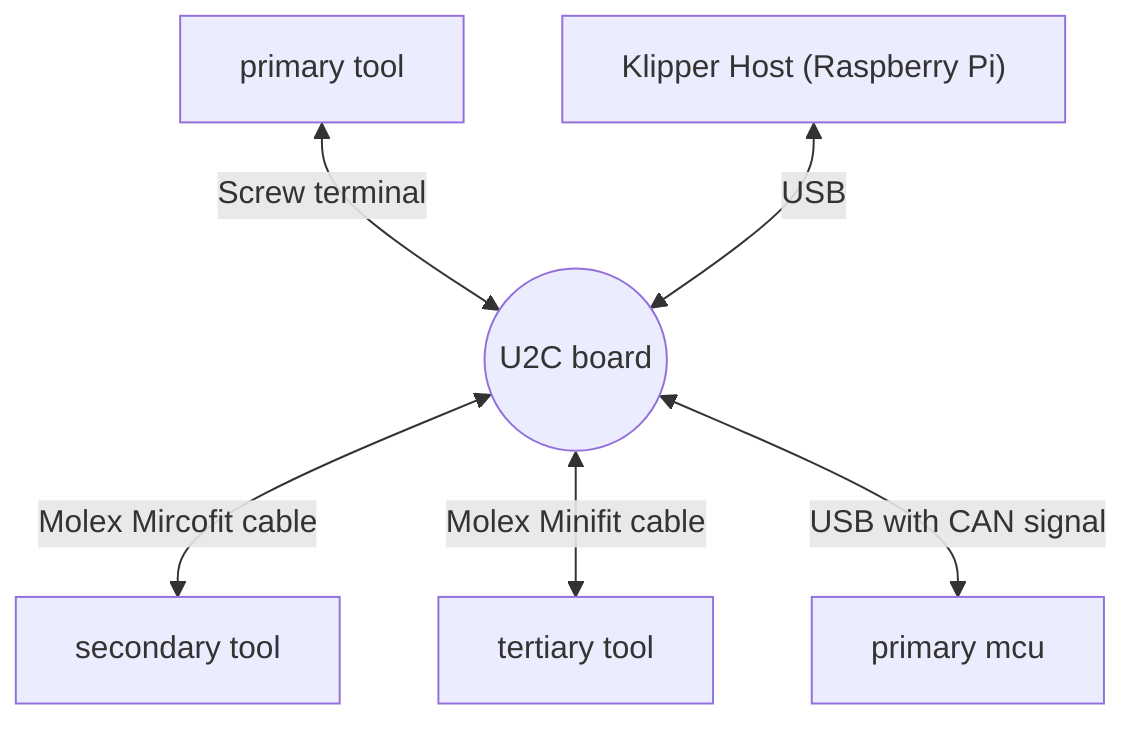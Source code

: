graph TD;
    sbc["Klipper Host (Raspberry Pi)"]
    u2c((U2C board))
    t0[primary tool]
    t1[secondary tool]
    t2[tertiary tool]
    primary[primary mcu]

    t0 <--Screw terminal--> u2c
    sbc <--USB--> u2c 
    u2c <--Molex Mircofit cable--> t1 
    u2c <--Molex Minifit cable-->  t2 
    u2c <-- USB with CAN signal--> primary